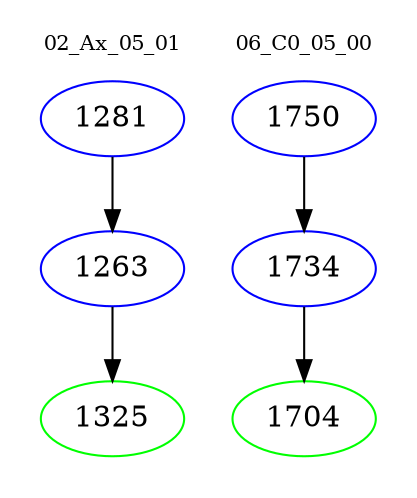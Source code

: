 digraph{
subgraph cluster_0 {
color = white
label = "02_Ax_05_01";
fontsize=10;
T0_1281 [label="1281", color="blue"]
T0_1281 -> T0_1263 [color="black"]
T0_1263 [label="1263", color="blue"]
T0_1263 -> T0_1325 [color="black"]
T0_1325 [label="1325", color="green"]
}
subgraph cluster_1 {
color = white
label = "06_C0_05_00";
fontsize=10;
T1_1750 [label="1750", color="blue"]
T1_1750 -> T1_1734 [color="black"]
T1_1734 [label="1734", color="blue"]
T1_1734 -> T1_1704 [color="black"]
T1_1704 [label="1704", color="green"]
}
}
